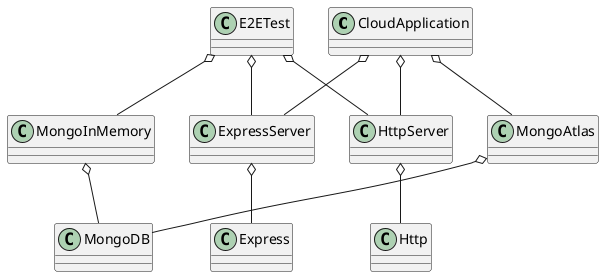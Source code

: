 @startuml
'https://plantuml.com/class-diagram

class CloudApplication
class E2ETest
class Express
class ExpressServer
class Http
class HttpServer
class MongoDB
class MongoAtlas
class MongoInMemory

ExpressServer o-- Express
HttpServer o-- Http

MongoAtlas o-- MongoDB
MongoInMemory o-- MongoDB

CloudApplication o-- ExpressServer
CloudApplication o-- HttpServer
CloudApplication o-- MongoAtlas

E2ETest o-- ExpressServer
E2ETest o-- HttpServer
E2ETest o-- MongoInMemory
@enduml